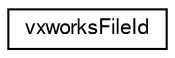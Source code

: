 digraph "Graphical Class Hierarchy"
{
  edge [fontname="FreeSans",fontsize="10",labelfontname="FreeSans",labelfontsize="10"];
  node [fontname="FreeSans",fontsize="10",shape=record];
  rankdir="LR";
  Node0 [label="vxworksFileId",height=0.2,width=0.4,color="black", fillcolor="white", style="filled",URL="$structvxworksFileId.html"];
}
